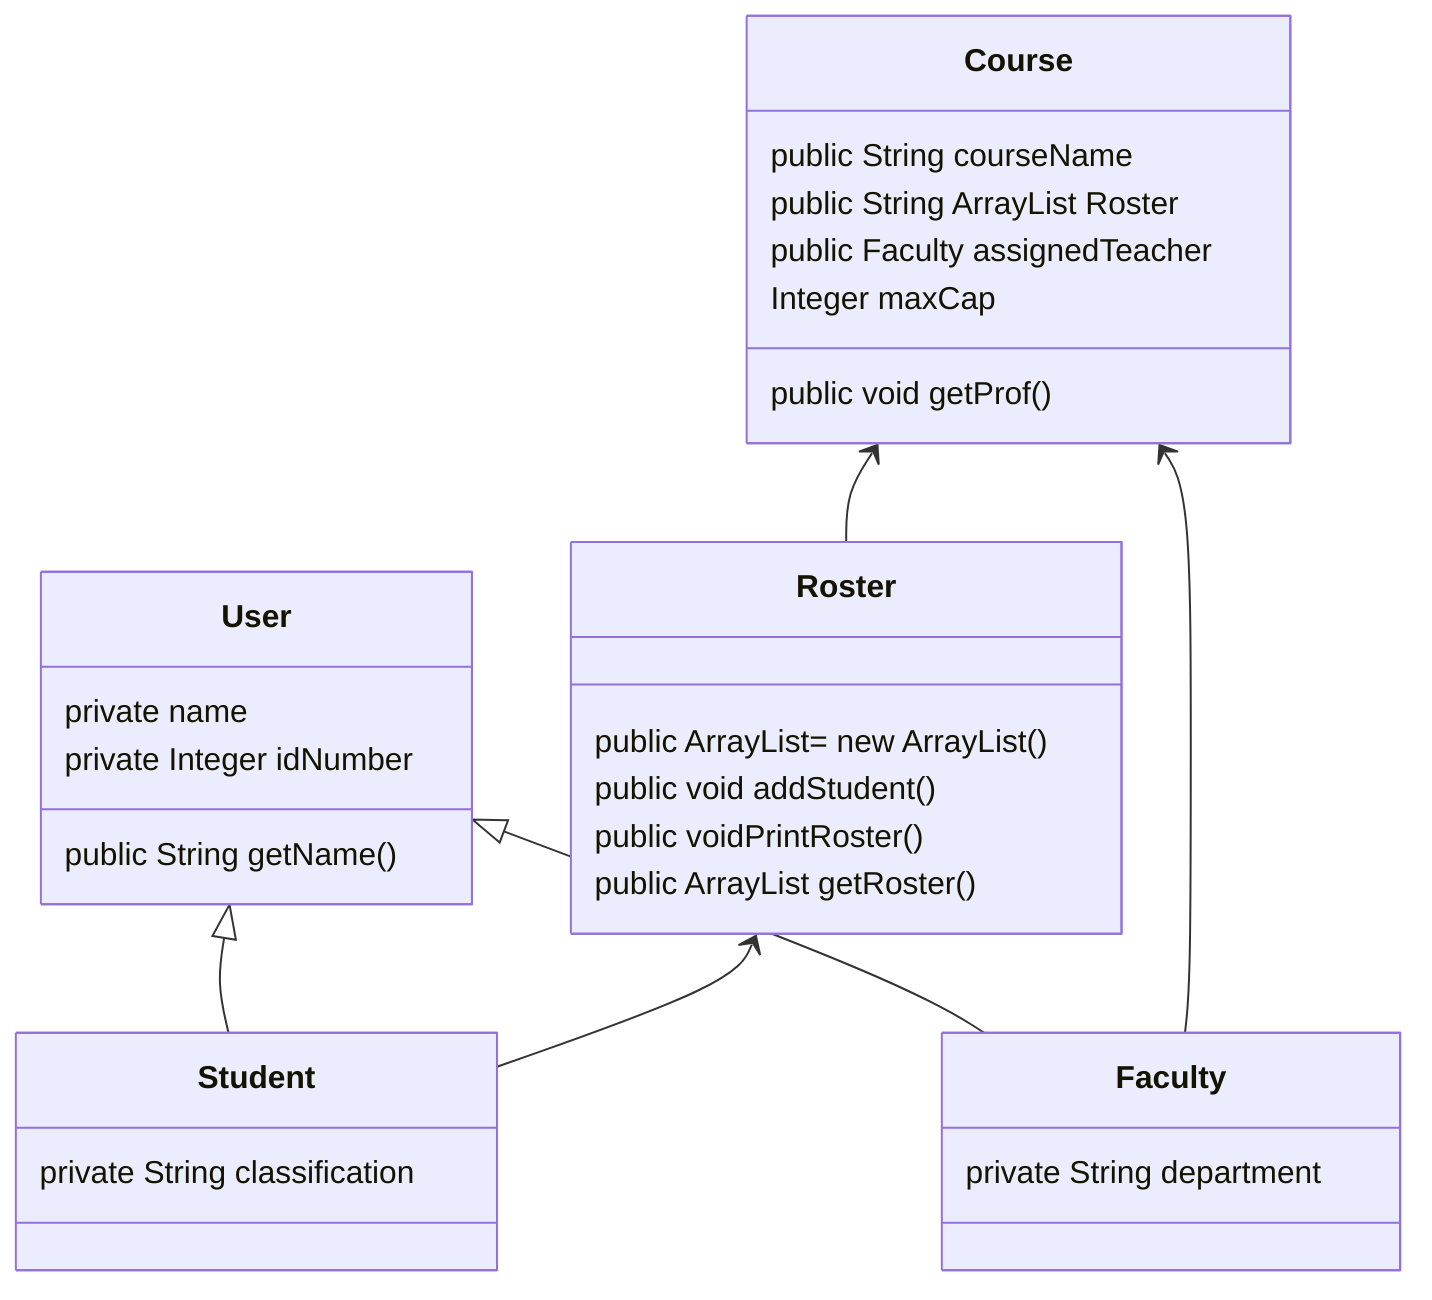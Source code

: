 classDiagram
    class User
    User <|-- Faculty
    User <|-- Student
    User : private name
    User : private Integer idNumber
    User: public String getName()



    Faculty: private String department
    Student: private String classification

    class Course
    Course <--Roster
    Course <--Faculty
    Course: public String courseName
    Course: public String ArrayList Roster
    Course: public Faculty assignedTeacher
    Course: Integer maxCap
    Course: public void getProf()


    class Roster
    Roster <--Student
    Roster: public ArrayList<Student>= new ArrayList<Student>()
    Roster: public void addStudent()
    Roster: public voidPrintRoster()
    Roster: public ArrayList getRoster()
